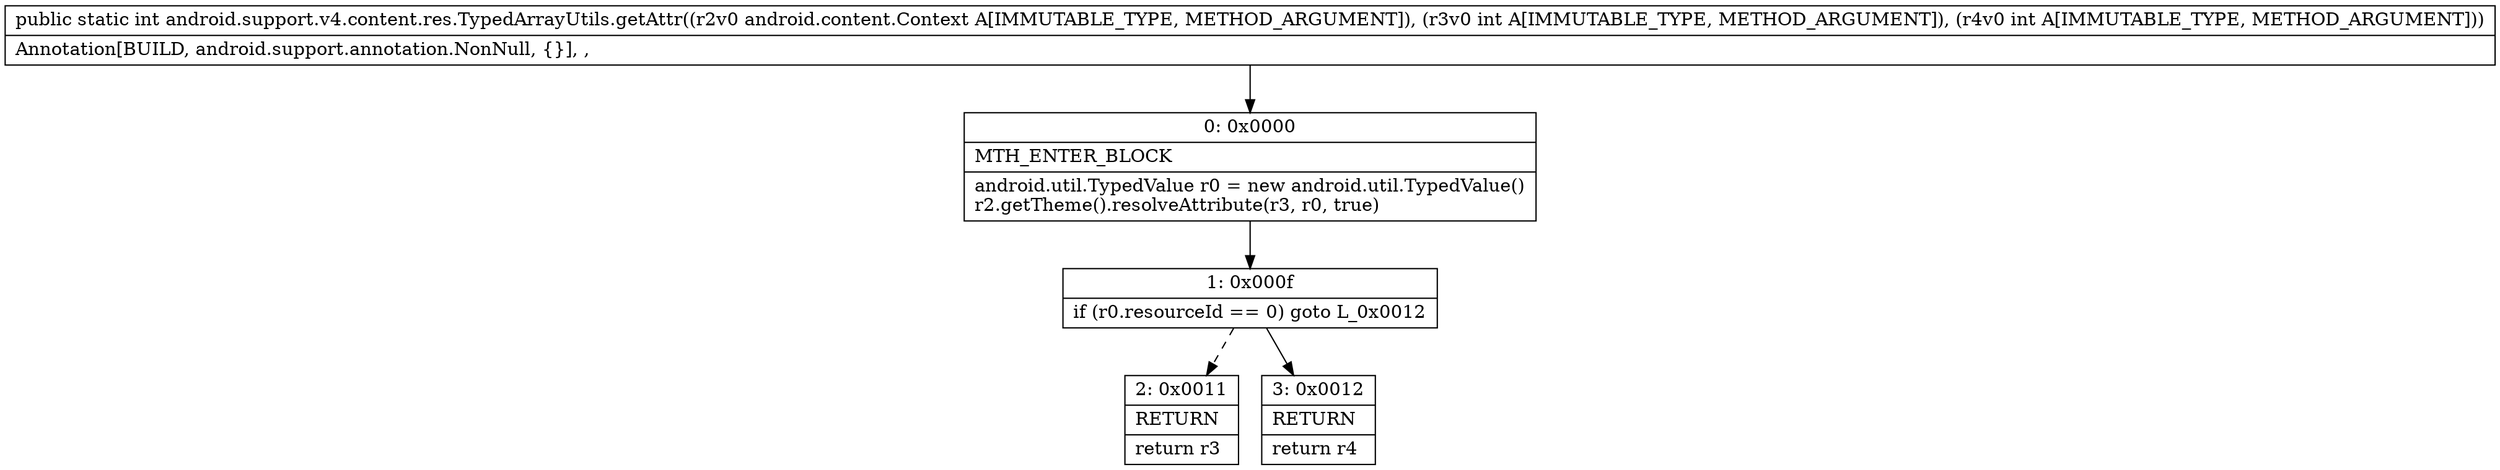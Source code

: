 digraph "CFG forandroid.support.v4.content.res.TypedArrayUtils.getAttr(Landroid\/content\/Context;II)I" {
Node_0 [shape=record,label="{0\:\ 0x0000|MTH_ENTER_BLOCK\l|android.util.TypedValue r0 = new android.util.TypedValue()\lr2.getTheme().resolveAttribute(r3, r0, true)\l}"];
Node_1 [shape=record,label="{1\:\ 0x000f|if (r0.resourceId == 0) goto L_0x0012\l}"];
Node_2 [shape=record,label="{2\:\ 0x0011|RETURN\l|return r3\l}"];
Node_3 [shape=record,label="{3\:\ 0x0012|RETURN\l|return r4\l}"];
MethodNode[shape=record,label="{public static int android.support.v4.content.res.TypedArrayUtils.getAttr((r2v0 android.content.Context A[IMMUTABLE_TYPE, METHOD_ARGUMENT]), (r3v0 int A[IMMUTABLE_TYPE, METHOD_ARGUMENT]), (r4v0 int A[IMMUTABLE_TYPE, METHOD_ARGUMENT]))  | Annotation[BUILD, android.support.annotation.NonNull, \{\}], , \l}"];
MethodNode -> Node_0;
Node_0 -> Node_1;
Node_1 -> Node_2[style=dashed];
Node_1 -> Node_3;
}

